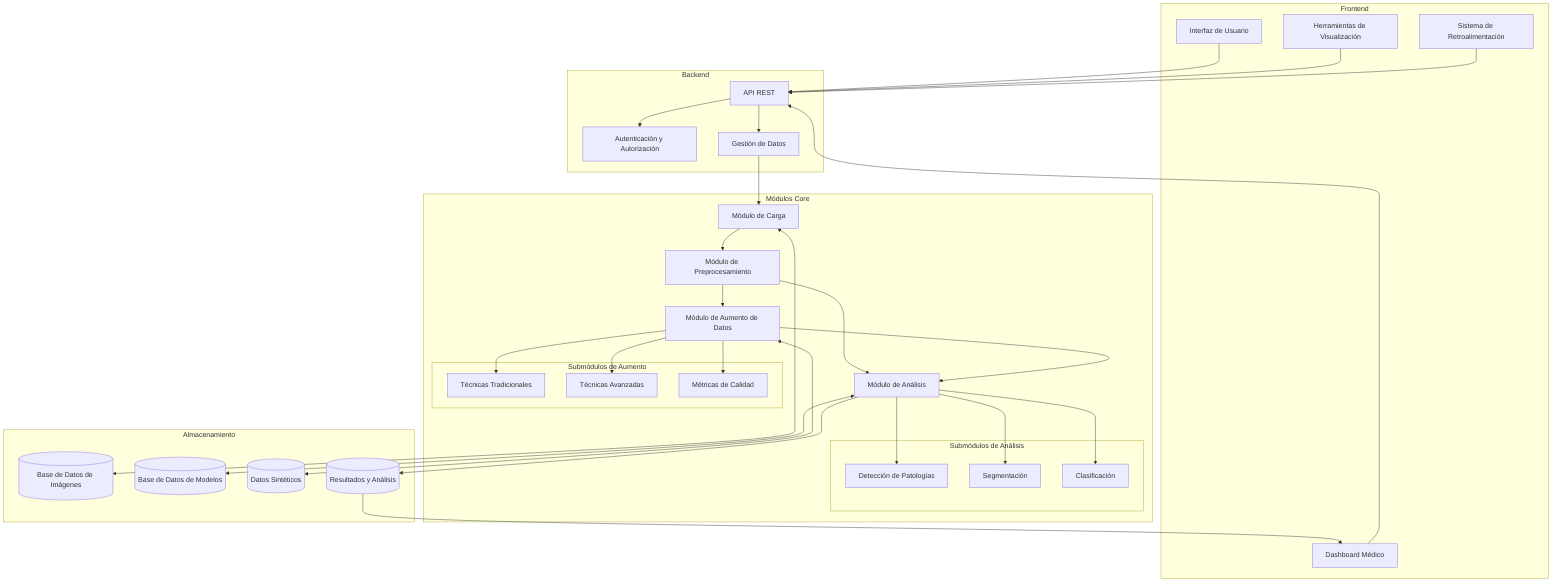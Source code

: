 flowchart TD
    subgraph "Frontend"
        UI[Interfaz de Usuario]
        Dashboard[Dashboard Médico]
        VisualizationTools[Herramientas de Visualización]
        FeedbackSystem[Sistema de Retroalimentación]
    end
    
    subgraph "Backend"
        API[API REST]
        Auth[Autenticación y Autorización]
        DataManagement[Gestión de Datos]
    end
    
    subgraph "Módulos Core"
        direction LR
        LoadModule[Módulo de Carga]
        PreprocessModule[Módulo de Preprocesamiento]
        AugmentationModule[Módulo de Aumento de Datos]
        AnalysisModule[Módulo de Análisis]
        
        subgraph "Submódulos de Análisis"
            Detection[Detección de Patologías]
            Segmentation[Segmentación]
            Classification[Clasificación]
        end
        
        subgraph "Submódulos de Aumento"
            Traditional[Técnicas Tradicionales]
            Advanced[Técnicas Avanzadas]
            QualityMetrics[Métricas de Calidad]
        end
    end
    
    subgraph "Almacenamiento"
        ImageDB[(Base de Datos de Imágenes)]
        ModelDB[(Base de Datos de Modelos)]
        SyntheticDB[(Datos Sintéticos)]
        ResultsDB[(Resultados y Análisis)]
    end
    
    UI --> API
    Dashboard --> API
    VisualizationTools --> API
    FeedbackSystem --> API
    
    API --> Auth
    API --> DataManagement
    
    DataManagement --> LoadModule
    LoadModule --> PreprocessModule
    PreprocessModule --> AugmentationModule
    PreprocessModule --> AnalysisModule
    AugmentationModule --> AnalysisModule
    
    AnalysisModule --> Detection
    AnalysisModule --> Segmentation
    AnalysisModule --> Classification
    
    AugmentationModule --> Traditional
    AugmentationModule --> Advanced
    AugmentationModule --> QualityMetrics
    
    LoadModule <--> ImageDB
    AnalysisModule <--> ModelDB
    AugmentationModule <--> SyntheticDB
    AnalysisModule --> ResultsDB
    
    ResultsDB --> Dashboard